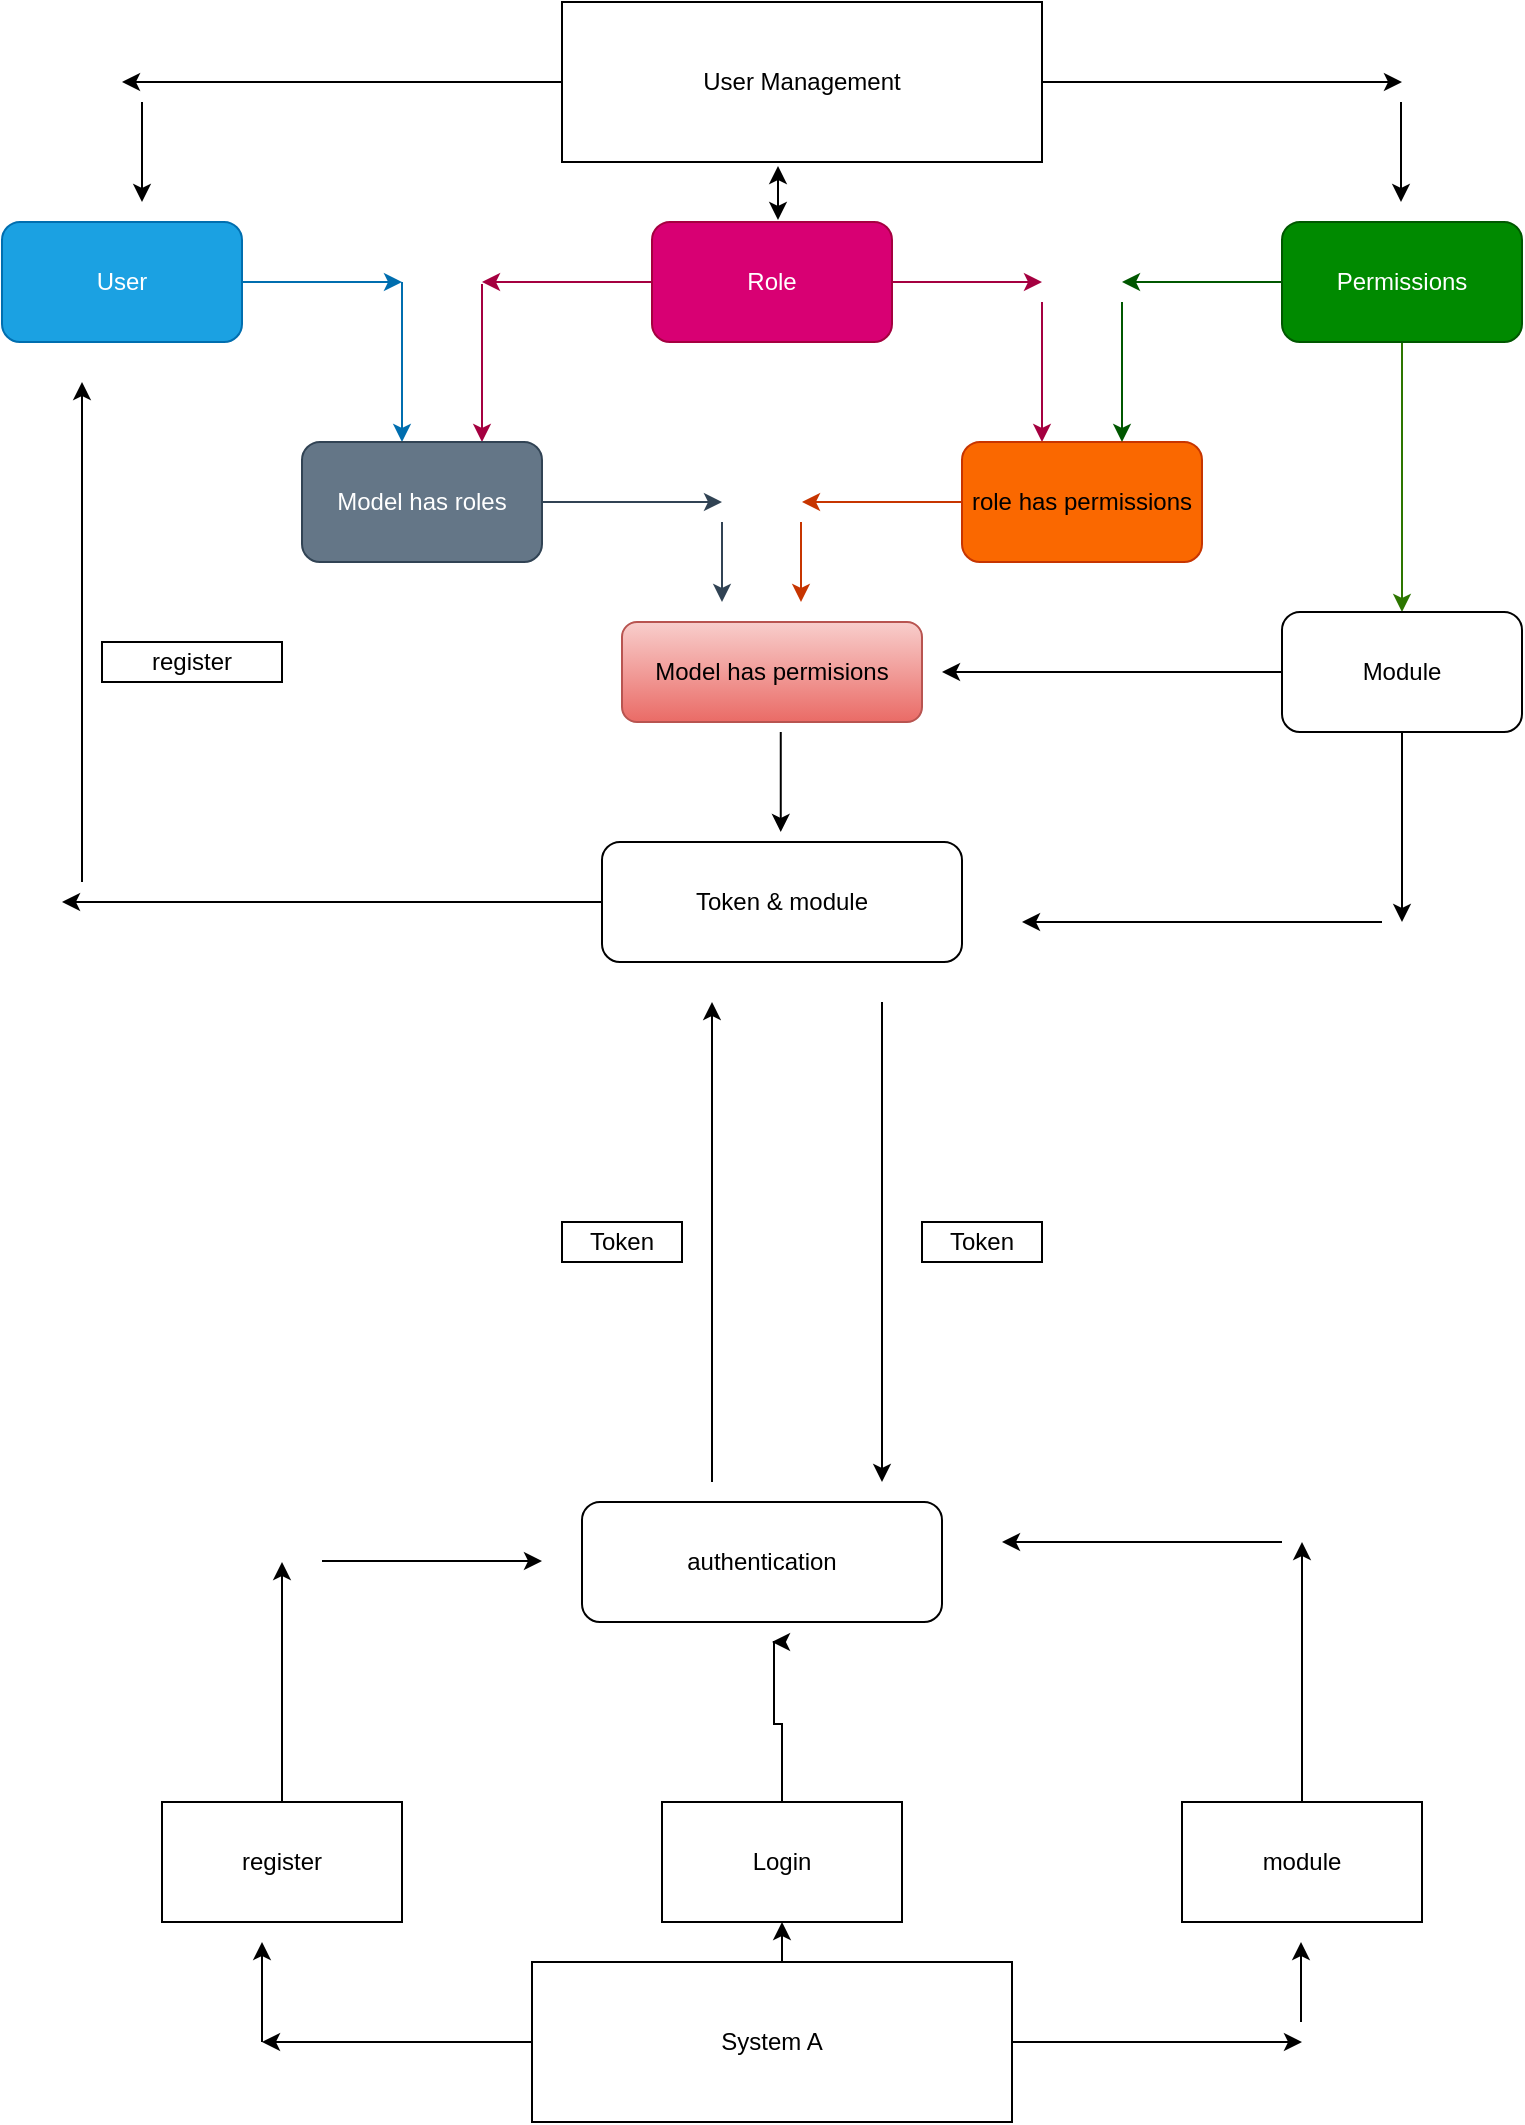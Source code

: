 <mxfile version="24.8.1">
  <diagram name="Page-1" id="d2bDYg-j6JCCIRCFB5bW">
    <mxGraphModel dx="1194" dy="643" grid="1" gridSize="10" guides="1" tooltips="1" connect="1" arrows="1" fold="1" page="1" pageScale="1" pageWidth="850" pageHeight="1100" math="0" shadow="0">
      <root>
        <mxCell id="0" />
        <mxCell id="1" parent="0" />
        <mxCell id="mhx8GohijceJRqTPh5_G-23" style="edgeStyle=orthogonalEdgeStyle;rounded=0;orthogonalLoop=1;jettySize=auto;html=1;exitX=0;exitY=0.5;exitDx=0;exitDy=0;" parent="1" source="mhx8GohijceJRqTPh5_G-1" edge="1">
          <mxGeometry relative="1" as="geometry">
            <mxPoint x="100" y="70" as="targetPoint" />
          </mxGeometry>
        </mxCell>
        <mxCell id="mhx8GohijceJRqTPh5_G-24" style="edgeStyle=orthogonalEdgeStyle;rounded=0;orthogonalLoop=1;jettySize=auto;html=1;" parent="1" source="mhx8GohijceJRqTPh5_G-1" edge="1">
          <mxGeometry relative="1" as="geometry">
            <mxPoint x="740" y="70" as="targetPoint" />
          </mxGeometry>
        </mxCell>
        <mxCell id="mhx8GohijceJRqTPh5_G-1" value="User Management" style="rounded=0;whiteSpace=wrap;html=1;" parent="1" vertex="1">
          <mxGeometry x="320" y="30" width="240" height="80" as="geometry" />
        </mxCell>
        <mxCell id="mhx8GohijceJRqTPh5_G-32" style="edgeStyle=orthogonalEdgeStyle;rounded=0;orthogonalLoop=1;jettySize=auto;html=1;fillColor=#1ba1e2;strokeColor=#006EAF;" parent="1" source="mhx8GohijceJRqTPh5_G-4" edge="1">
          <mxGeometry relative="1" as="geometry">
            <mxPoint x="240" y="170" as="targetPoint" />
          </mxGeometry>
        </mxCell>
        <mxCell id="mhx8GohijceJRqTPh5_G-4" value="User" style="rounded=1;whiteSpace=wrap;html=1;fillColor=#1ba1e2;strokeColor=#006EAF;fontColor=#ffffff;" parent="1" vertex="1">
          <mxGeometry x="40" y="140" width="120" height="60" as="geometry" />
        </mxCell>
        <mxCell id="mhx8GohijceJRqTPh5_G-29" style="edgeStyle=orthogonalEdgeStyle;rounded=0;orthogonalLoop=1;jettySize=auto;html=1;exitX=1;exitY=0.5;exitDx=0;exitDy=0;fillColor=#d80073;strokeColor=#A50040;" parent="1" source="mhx8GohijceJRqTPh5_G-7" edge="1">
          <mxGeometry relative="1" as="geometry">
            <mxPoint x="560" y="170" as="targetPoint" />
          </mxGeometry>
        </mxCell>
        <mxCell id="mhx8GohijceJRqTPh5_G-33" style="edgeStyle=orthogonalEdgeStyle;rounded=0;orthogonalLoop=1;jettySize=auto;html=1;fillColor=#d80073;strokeColor=#A50040;" parent="1" source="mhx8GohijceJRqTPh5_G-7" edge="1">
          <mxGeometry relative="1" as="geometry">
            <mxPoint x="280" y="170" as="targetPoint" />
          </mxGeometry>
        </mxCell>
        <mxCell id="mhx8GohijceJRqTPh5_G-7" value="Role " style="rounded=1;whiteSpace=wrap;html=1;fillColor=#d80073;strokeColor=#A50040;fontColor=#ffffff;" parent="1" vertex="1">
          <mxGeometry x="365" y="140" width="120" height="60" as="geometry" />
        </mxCell>
        <mxCell id="mhx8GohijceJRqTPh5_G-8" value="" style="endArrow=classic;startArrow=classic;html=1;rounded=0;" parent="1" edge="1">
          <mxGeometry width="50" height="50" relative="1" as="geometry">
            <mxPoint x="428" y="139" as="sourcePoint" />
            <mxPoint x="428" y="112" as="targetPoint" />
          </mxGeometry>
        </mxCell>
        <mxCell id="mhx8GohijceJRqTPh5_G-30" style="edgeStyle=orthogonalEdgeStyle;rounded=0;orthogonalLoop=1;jettySize=auto;html=1;fillColor=#008a00;strokeColor=#005700;" parent="1" source="mhx8GohijceJRqTPh5_G-11" edge="1">
          <mxGeometry relative="1" as="geometry">
            <mxPoint x="600" y="170" as="targetPoint" />
          </mxGeometry>
        </mxCell>
        <mxCell id="mhx8GohijceJRqTPh5_G-40" style="edgeStyle=orthogonalEdgeStyle;rounded=0;orthogonalLoop=1;jettySize=auto;html=1;fillColor=#60a917;strokeColor=#2D7600;" parent="1" source="mhx8GohijceJRqTPh5_G-11" target="mhx8GohijceJRqTPh5_G-39" edge="1">
          <mxGeometry relative="1" as="geometry" />
        </mxCell>
        <mxCell id="mhx8GohijceJRqTPh5_G-11" value="Permissions" style="rounded=1;whiteSpace=wrap;html=1;fillColor=#008a00;fontColor=#ffffff;strokeColor=#005700;" parent="1" vertex="1">
          <mxGeometry x="680" y="140" width="120" height="60" as="geometry" />
        </mxCell>
        <mxCell id="mhx8GohijceJRqTPh5_G-13" value="" style="endArrow=classic;html=1;rounded=0;fillColor=#d80073;strokeColor=#A50040;" parent="1" edge="1">
          <mxGeometry width="50" height="50" relative="1" as="geometry">
            <mxPoint x="560" y="180" as="sourcePoint" />
            <mxPoint x="560" y="250" as="targetPoint" />
          </mxGeometry>
        </mxCell>
        <mxCell id="mhx8GohijceJRqTPh5_G-16" value="" style="endArrow=classic;html=1;rounded=0;fillColor=#d80073;strokeColor=#A50040;" parent="1" edge="1">
          <mxGeometry width="50" height="50" relative="1" as="geometry">
            <mxPoint x="280" y="171" as="sourcePoint" />
            <mxPoint x="280" y="250" as="targetPoint" />
          </mxGeometry>
        </mxCell>
        <mxCell id="mhx8GohijceJRqTPh5_G-35" style="edgeStyle=orthogonalEdgeStyle;rounded=0;orthogonalLoop=1;jettySize=auto;html=1;fillColor=#fa6800;strokeColor=#C73500;" parent="1" source="mhx8GohijceJRqTPh5_G-18" edge="1">
          <mxGeometry relative="1" as="geometry">
            <mxPoint x="440" y="280" as="targetPoint" />
          </mxGeometry>
        </mxCell>
        <mxCell id="mhx8GohijceJRqTPh5_G-18" value="role has permissions" style="rounded=1;whiteSpace=wrap;html=1;fillColor=#fa6800;fontColor=#000000;strokeColor=#C73500;" parent="1" vertex="1">
          <mxGeometry x="520" y="250" width="120" height="60" as="geometry" />
        </mxCell>
        <mxCell id="mhx8GohijceJRqTPh5_G-19" value="" style="endArrow=classic;html=1;rounded=0;fillColor=#1ba1e2;strokeColor=#006EAF;" parent="1" edge="1">
          <mxGeometry width="50" height="50" relative="1" as="geometry">
            <mxPoint x="240" y="170" as="sourcePoint" />
            <mxPoint x="240" y="250" as="targetPoint" />
          </mxGeometry>
        </mxCell>
        <mxCell id="mhx8GohijceJRqTPh5_G-22" value="" style="endArrow=classic;html=1;rounded=0;fillColor=#008a00;strokeColor=#005700;" parent="1" edge="1">
          <mxGeometry width="50" height="50" relative="1" as="geometry">
            <mxPoint x="600" y="180" as="sourcePoint" />
            <mxPoint x="600" y="250" as="targetPoint" />
          </mxGeometry>
        </mxCell>
        <mxCell id="mhx8GohijceJRqTPh5_G-27" value="" style="endArrow=classic;html=1;rounded=0;" parent="1" edge="1">
          <mxGeometry width="50" height="50" relative="1" as="geometry">
            <mxPoint x="110" y="80" as="sourcePoint" />
            <mxPoint x="110" y="130" as="targetPoint" />
          </mxGeometry>
        </mxCell>
        <mxCell id="mhx8GohijceJRqTPh5_G-28" value="" style="endArrow=classic;html=1;rounded=0;" parent="1" edge="1">
          <mxGeometry width="50" height="50" relative="1" as="geometry">
            <mxPoint x="739.5" y="80" as="sourcePoint" />
            <mxPoint x="739.5" y="130" as="targetPoint" />
          </mxGeometry>
        </mxCell>
        <mxCell id="mhx8GohijceJRqTPh5_G-34" style="edgeStyle=orthogonalEdgeStyle;rounded=0;orthogonalLoop=1;jettySize=auto;html=1;fillColor=#647687;strokeColor=#314354;" parent="1" source="mhx8GohijceJRqTPh5_G-31" edge="1">
          <mxGeometry relative="1" as="geometry">
            <mxPoint x="400" y="280" as="targetPoint" />
          </mxGeometry>
        </mxCell>
        <mxCell id="mhx8GohijceJRqTPh5_G-31" value="Model has roles" style="rounded=1;whiteSpace=wrap;html=1;fillColor=#647687;fontColor=#ffffff;strokeColor=#314354;" parent="1" vertex="1">
          <mxGeometry x="190" y="250" width="120" height="60" as="geometry" />
        </mxCell>
        <mxCell id="mhx8GohijceJRqTPh5_G-36" value="" style="endArrow=classic;html=1;rounded=0;fillColor=#647687;strokeColor=#314354;" parent="1" edge="1">
          <mxGeometry width="50" height="50" relative="1" as="geometry">
            <mxPoint x="400" y="290" as="sourcePoint" />
            <mxPoint x="400" y="330" as="targetPoint" />
          </mxGeometry>
        </mxCell>
        <mxCell id="mhx8GohijceJRqTPh5_G-37" value="" style="endArrow=classic;html=1;rounded=0;fillColor=#fa6800;strokeColor=#C73500;" parent="1" edge="1">
          <mxGeometry width="50" height="50" relative="1" as="geometry">
            <mxPoint x="439.5" y="290" as="sourcePoint" />
            <mxPoint x="439.5" y="330" as="targetPoint" />
          </mxGeometry>
        </mxCell>
        <mxCell id="mhx8GohijceJRqTPh5_G-38" value="Model has permisions" style="rounded=1;whiteSpace=wrap;html=1;fillColor=#f8cecc;gradientColor=#ea6b66;strokeColor=#b85450;" parent="1" vertex="1">
          <mxGeometry x="350" y="340" width="150" height="50" as="geometry" />
        </mxCell>
        <mxCell id="mhx8GohijceJRqTPh5_G-41" style="edgeStyle=orthogonalEdgeStyle;rounded=0;orthogonalLoop=1;jettySize=auto;html=1;" parent="1" source="mhx8GohijceJRqTPh5_G-39" edge="1">
          <mxGeometry relative="1" as="geometry">
            <mxPoint x="510" y="365" as="targetPoint" />
          </mxGeometry>
        </mxCell>
        <mxCell id="p1WnOzFtbV-7n8mqt7ro-1" style="edgeStyle=orthogonalEdgeStyle;rounded=0;orthogonalLoop=1;jettySize=auto;html=1;" edge="1" parent="1" source="mhx8GohijceJRqTPh5_G-39">
          <mxGeometry relative="1" as="geometry">
            <mxPoint x="740" y="490" as="targetPoint" />
          </mxGeometry>
        </mxCell>
        <mxCell id="mhx8GohijceJRqTPh5_G-39" value="Module" style="rounded=1;whiteSpace=wrap;html=1;" parent="1" vertex="1">
          <mxGeometry x="680" y="335" width="120" height="60" as="geometry" />
        </mxCell>
        <mxCell id="p1WnOzFtbV-7n8mqt7ro-3" style="edgeStyle=orthogonalEdgeStyle;rounded=0;orthogonalLoop=1;jettySize=auto;html=1;" edge="1" parent="1" source="mhx8GohijceJRqTPh5_G-42">
          <mxGeometry relative="1" as="geometry">
            <mxPoint x="170" y="1050" as="targetPoint" />
          </mxGeometry>
        </mxCell>
        <mxCell id="p1WnOzFtbV-7n8mqt7ro-4" style="edgeStyle=orthogonalEdgeStyle;rounded=0;orthogonalLoop=1;jettySize=auto;html=1;exitX=0.5;exitY=0;exitDx=0;exitDy=0;entryX=0.5;entryY=1;entryDx=0;entryDy=0;" edge="1" parent="1" source="mhx8GohijceJRqTPh5_G-42" target="mhx8GohijceJRqTPh5_G-44">
          <mxGeometry relative="1" as="geometry" />
        </mxCell>
        <mxCell id="p1WnOzFtbV-7n8mqt7ro-5" style="edgeStyle=orthogonalEdgeStyle;rounded=0;orthogonalLoop=1;jettySize=auto;html=1;" edge="1" parent="1" source="mhx8GohijceJRqTPh5_G-42">
          <mxGeometry relative="1" as="geometry">
            <mxPoint x="690" y="1050" as="targetPoint" />
          </mxGeometry>
        </mxCell>
        <mxCell id="mhx8GohijceJRqTPh5_G-42" value="System A" style="rounded=0;whiteSpace=wrap;html=1;" parent="1" vertex="1">
          <mxGeometry x="305" y="1010" width="240" height="80" as="geometry" />
        </mxCell>
        <mxCell id="p1WnOzFtbV-7n8mqt7ro-11" style="edgeStyle=orthogonalEdgeStyle;rounded=0;orthogonalLoop=1;jettySize=auto;html=1;" edge="1" parent="1" source="mhx8GohijceJRqTPh5_G-44">
          <mxGeometry relative="1" as="geometry">
            <mxPoint x="425" y="850" as="targetPoint" />
            <Array as="points">
              <mxPoint x="430" y="891" />
              <mxPoint x="426" y="891" />
            </Array>
          </mxGeometry>
        </mxCell>
        <mxCell id="mhx8GohijceJRqTPh5_G-44" value="Login" style="rounded=0;whiteSpace=wrap;html=1;" parent="1" vertex="1">
          <mxGeometry x="370" y="930" width="120" height="60" as="geometry" />
        </mxCell>
        <mxCell id="p1WnOzFtbV-7n8mqt7ro-23" style="edgeStyle=orthogonalEdgeStyle;rounded=0;orthogonalLoop=1;jettySize=auto;html=1;" edge="1" parent="1" source="mhx8GohijceJRqTPh5_G-46">
          <mxGeometry relative="1" as="geometry">
            <mxPoint x="70" y="480" as="targetPoint" />
          </mxGeometry>
        </mxCell>
        <mxCell id="mhx8GohijceJRqTPh5_G-46" value="Token &amp;amp; module" style="rounded=1;whiteSpace=wrap;html=1;" parent="1" vertex="1">
          <mxGeometry x="340" y="450" width="180" height="60" as="geometry" />
        </mxCell>
        <mxCell id="p1WnOzFtbV-7n8mqt7ro-12" style="edgeStyle=orthogonalEdgeStyle;rounded=0;orthogonalLoop=1;jettySize=auto;html=1;" edge="1" parent="1" source="mhx8GohijceJRqTPh5_G-47">
          <mxGeometry relative="1" as="geometry">
            <mxPoint x="690" y="800" as="targetPoint" />
          </mxGeometry>
        </mxCell>
        <mxCell id="mhx8GohijceJRqTPh5_G-47" value="module" style="rounded=0;whiteSpace=wrap;html=1;" parent="1" vertex="1">
          <mxGeometry x="630" y="930" width="120" height="60" as="geometry" />
        </mxCell>
        <mxCell id="p1WnOzFtbV-7n8mqt7ro-10" style="edgeStyle=orthogonalEdgeStyle;rounded=0;orthogonalLoop=1;jettySize=auto;html=1;" edge="1" parent="1" source="mhx8GohijceJRqTPh5_G-48">
          <mxGeometry relative="1" as="geometry">
            <mxPoint x="180" y="810" as="targetPoint" />
          </mxGeometry>
        </mxCell>
        <mxCell id="mhx8GohijceJRqTPh5_G-48" value="register" style="rounded=0;whiteSpace=wrap;html=1;" parent="1" vertex="1">
          <mxGeometry x="120" y="930" width="120" height="60" as="geometry" />
        </mxCell>
        <mxCell id="mhx8GohijceJRqTPh5_G-55" value="" style="endArrow=classic;html=1;rounded=0;" parent="1" edge="1">
          <mxGeometry width="50" height="50" relative="1" as="geometry">
            <mxPoint x="429.38" y="395" as="sourcePoint" />
            <mxPoint x="429.38" y="445" as="targetPoint" />
          </mxGeometry>
        </mxCell>
        <mxCell id="p1WnOzFtbV-7n8mqt7ro-2" value="" style="endArrow=classic;html=1;rounded=0;" edge="1" parent="1">
          <mxGeometry width="50" height="50" relative="1" as="geometry">
            <mxPoint x="730" y="490" as="sourcePoint" />
            <mxPoint x="550" y="490" as="targetPoint" />
          </mxGeometry>
        </mxCell>
        <mxCell id="p1WnOzFtbV-7n8mqt7ro-7" value="" style="endArrow=classic;html=1;rounded=0;" edge="1" parent="1">
          <mxGeometry width="50" height="50" relative="1" as="geometry">
            <mxPoint x="170" y="1050" as="sourcePoint" />
            <mxPoint x="170" y="1000" as="targetPoint" />
          </mxGeometry>
        </mxCell>
        <mxCell id="p1WnOzFtbV-7n8mqt7ro-8" value="" style="endArrow=classic;html=1;rounded=0;" edge="1" parent="1">
          <mxGeometry width="50" height="50" relative="1" as="geometry">
            <mxPoint x="689.5" y="1040" as="sourcePoint" />
            <mxPoint x="689.5" y="1000" as="targetPoint" />
          </mxGeometry>
        </mxCell>
        <mxCell id="p1WnOzFtbV-7n8mqt7ro-9" value="authentication" style="rounded=1;whiteSpace=wrap;html=1;" vertex="1" parent="1">
          <mxGeometry x="330" y="780" width="180" height="60" as="geometry" />
        </mxCell>
        <mxCell id="p1WnOzFtbV-7n8mqt7ro-14" value="" style="endArrow=classic;html=1;rounded=0;" edge="1" parent="1">
          <mxGeometry width="50" height="50" relative="1" as="geometry">
            <mxPoint x="200" y="809.5" as="sourcePoint" />
            <mxPoint x="310" y="809.5" as="targetPoint" />
          </mxGeometry>
        </mxCell>
        <mxCell id="p1WnOzFtbV-7n8mqt7ro-15" value="" style="endArrow=classic;html=1;rounded=0;" edge="1" parent="1">
          <mxGeometry width="50" height="50" relative="1" as="geometry">
            <mxPoint x="680" y="800" as="sourcePoint" />
            <mxPoint x="540" y="800" as="targetPoint" />
          </mxGeometry>
        </mxCell>
        <mxCell id="p1WnOzFtbV-7n8mqt7ro-16" value="" style="endArrow=classic;html=1;rounded=0;" edge="1" parent="1">
          <mxGeometry width="50" height="50" relative="1" as="geometry">
            <mxPoint x="395" y="770" as="sourcePoint" />
            <mxPoint x="395" y="530" as="targetPoint" />
          </mxGeometry>
        </mxCell>
        <mxCell id="p1WnOzFtbV-7n8mqt7ro-18" value="" style="endArrow=classic;html=1;rounded=0;" edge="1" parent="1">
          <mxGeometry width="50" height="50" relative="1" as="geometry">
            <mxPoint x="480" y="530" as="sourcePoint" />
            <mxPoint x="480" y="770" as="targetPoint" />
          </mxGeometry>
        </mxCell>
        <mxCell id="p1WnOzFtbV-7n8mqt7ro-20" value="Token" style="rounded=0;whiteSpace=wrap;html=1;" vertex="1" parent="1">
          <mxGeometry x="500" y="640" width="60" height="20" as="geometry" />
        </mxCell>
        <mxCell id="p1WnOzFtbV-7n8mqt7ro-22" value="Token" style="rounded=0;whiteSpace=wrap;html=1;" vertex="1" parent="1">
          <mxGeometry x="320" y="640" width="60" height="20" as="geometry" />
        </mxCell>
        <mxCell id="p1WnOzFtbV-7n8mqt7ro-24" value="" style="endArrow=classic;html=1;rounded=0;" edge="1" parent="1">
          <mxGeometry width="50" height="50" relative="1" as="geometry">
            <mxPoint x="80" y="470" as="sourcePoint" />
            <mxPoint x="80" y="220" as="targetPoint" />
          </mxGeometry>
        </mxCell>
        <mxCell id="p1WnOzFtbV-7n8mqt7ro-25" value="register" style="rounded=0;whiteSpace=wrap;html=1;" vertex="1" parent="1">
          <mxGeometry x="90" y="350" width="90" height="20" as="geometry" />
        </mxCell>
      </root>
    </mxGraphModel>
  </diagram>
</mxfile>
